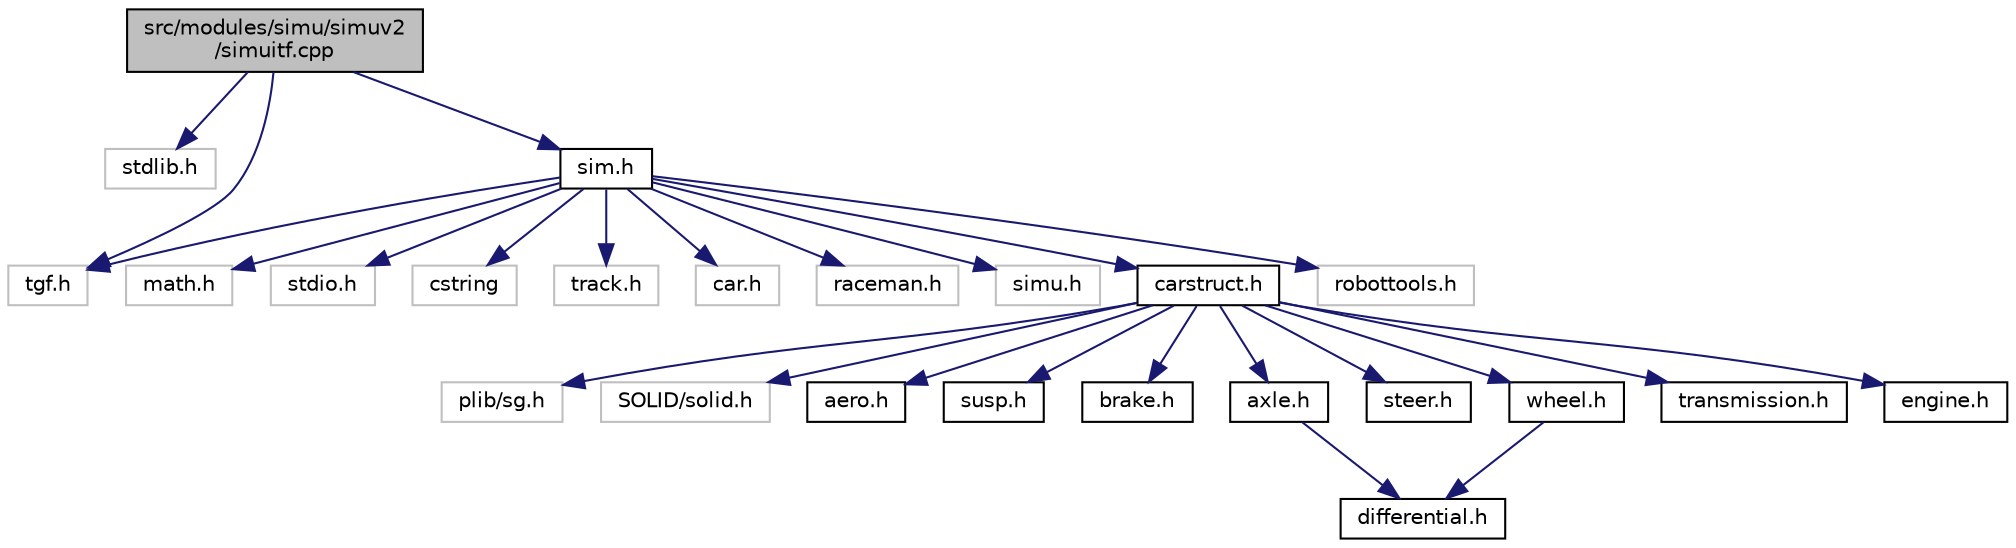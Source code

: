 digraph "src/modules/simu/simuv2/simuitf.cpp"
{
  edge [fontname="Helvetica",fontsize="10",labelfontname="Helvetica",labelfontsize="10"];
  node [fontname="Helvetica",fontsize="10",shape=record];
  Node1 [label="src/modules/simu/simuv2\l/simuitf.cpp",height=0.2,width=0.4,color="black", fillcolor="grey75", style="filled", fontcolor="black"];
  Node1 -> Node2 [color="midnightblue",fontsize="10",style="solid",fontname="Helvetica"];
  Node2 [label="stdlib.h",height=0.2,width=0.4,color="grey75", fillcolor="white", style="filled"];
  Node1 -> Node3 [color="midnightblue",fontsize="10",style="solid",fontname="Helvetica"];
  Node3 [label="tgf.h",height=0.2,width=0.4,color="grey75", fillcolor="white", style="filled"];
  Node1 -> Node4 [color="midnightblue",fontsize="10",style="solid",fontname="Helvetica"];
  Node4 [label="sim.h",height=0.2,width=0.4,color="black", fillcolor="white", style="filled",URL="$sim_8h.html"];
  Node4 -> Node5 [color="midnightblue",fontsize="10",style="solid",fontname="Helvetica"];
  Node5 [label="math.h",height=0.2,width=0.4,color="grey75", fillcolor="white", style="filled"];
  Node4 -> Node6 [color="midnightblue",fontsize="10",style="solid",fontname="Helvetica"];
  Node6 [label="stdio.h",height=0.2,width=0.4,color="grey75", fillcolor="white", style="filled"];
  Node4 -> Node7 [color="midnightblue",fontsize="10",style="solid",fontname="Helvetica"];
  Node7 [label="cstring",height=0.2,width=0.4,color="grey75", fillcolor="white", style="filled"];
  Node4 -> Node3 [color="midnightblue",fontsize="10",style="solid",fontname="Helvetica"];
  Node4 -> Node8 [color="midnightblue",fontsize="10",style="solid",fontname="Helvetica"];
  Node8 [label="track.h",height=0.2,width=0.4,color="grey75", fillcolor="white", style="filled"];
  Node4 -> Node9 [color="midnightblue",fontsize="10",style="solid",fontname="Helvetica"];
  Node9 [label="car.h",height=0.2,width=0.4,color="grey75", fillcolor="white", style="filled"];
  Node4 -> Node10 [color="midnightblue",fontsize="10",style="solid",fontname="Helvetica"];
  Node10 [label="raceman.h",height=0.2,width=0.4,color="grey75", fillcolor="white", style="filled"];
  Node4 -> Node11 [color="midnightblue",fontsize="10",style="solid",fontname="Helvetica"];
  Node11 [label="simu.h",height=0.2,width=0.4,color="grey75", fillcolor="white", style="filled"];
  Node4 -> Node12 [color="midnightblue",fontsize="10",style="solid",fontname="Helvetica"];
  Node12 [label="carstruct.h",height=0.2,width=0.4,color="black", fillcolor="white", style="filled",URL="$carstruct_8h.html"];
  Node12 -> Node13 [color="midnightblue",fontsize="10",style="solid",fontname="Helvetica"];
  Node13 [label="plib/sg.h",height=0.2,width=0.4,color="grey75", fillcolor="white", style="filled"];
  Node12 -> Node14 [color="midnightblue",fontsize="10",style="solid",fontname="Helvetica"];
  Node14 [label="SOLID/solid.h",height=0.2,width=0.4,color="grey75", fillcolor="white", style="filled"];
  Node12 -> Node15 [color="midnightblue",fontsize="10",style="solid",fontname="Helvetica"];
  Node15 [label="aero.h",height=0.2,width=0.4,color="black", fillcolor="white", style="filled",URL="$aero_8h.html"];
  Node12 -> Node16 [color="midnightblue",fontsize="10",style="solid",fontname="Helvetica"];
  Node16 [label="susp.h",height=0.2,width=0.4,color="black", fillcolor="white", style="filled",URL="$susp_8h.html"];
  Node12 -> Node17 [color="midnightblue",fontsize="10",style="solid",fontname="Helvetica"];
  Node17 [label="brake.h",height=0.2,width=0.4,color="black", fillcolor="white", style="filled",URL="$brake_8h.html"];
  Node12 -> Node18 [color="midnightblue",fontsize="10",style="solid",fontname="Helvetica"];
  Node18 [label="axle.h",height=0.2,width=0.4,color="black", fillcolor="white", style="filled",URL="$axle_8h.html"];
  Node18 -> Node19 [color="midnightblue",fontsize="10",style="solid",fontname="Helvetica"];
  Node19 [label="differential.h",height=0.2,width=0.4,color="black", fillcolor="white", style="filled",URL="$differential_8h.html"];
  Node12 -> Node20 [color="midnightblue",fontsize="10",style="solid",fontname="Helvetica"];
  Node20 [label="steer.h",height=0.2,width=0.4,color="black", fillcolor="white", style="filled",URL="$steer_8h.html"];
  Node12 -> Node21 [color="midnightblue",fontsize="10",style="solid",fontname="Helvetica"];
  Node21 [label="wheel.h",height=0.2,width=0.4,color="black", fillcolor="white", style="filled",URL="$wheel_8h.html"];
  Node21 -> Node19 [color="midnightblue",fontsize="10",style="solid",fontname="Helvetica"];
  Node12 -> Node22 [color="midnightblue",fontsize="10",style="solid",fontname="Helvetica"];
  Node22 [label="transmission.h",height=0.2,width=0.4,color="black", fillcolor="white", style="filled",URL="$transmission_8h.html"];
  Node12 -> Node23 [color="midnightblue",fontsize="10",style="solid",fontname="Helvetica"];
  Node23 [label="engine.h",height=0.2,width=0.4,color="black", fillcolor="white", style="filled",URL="$engine_8h.html"];
  Node4 -> Node24 [color="midnightblue",fontsize="10",style="solid",fontname="Helvetica"];
  Node24 [label="robottools.h",height=0.2,width=0.4,color="grey75", fillcolor="white", style="filled"];
}
